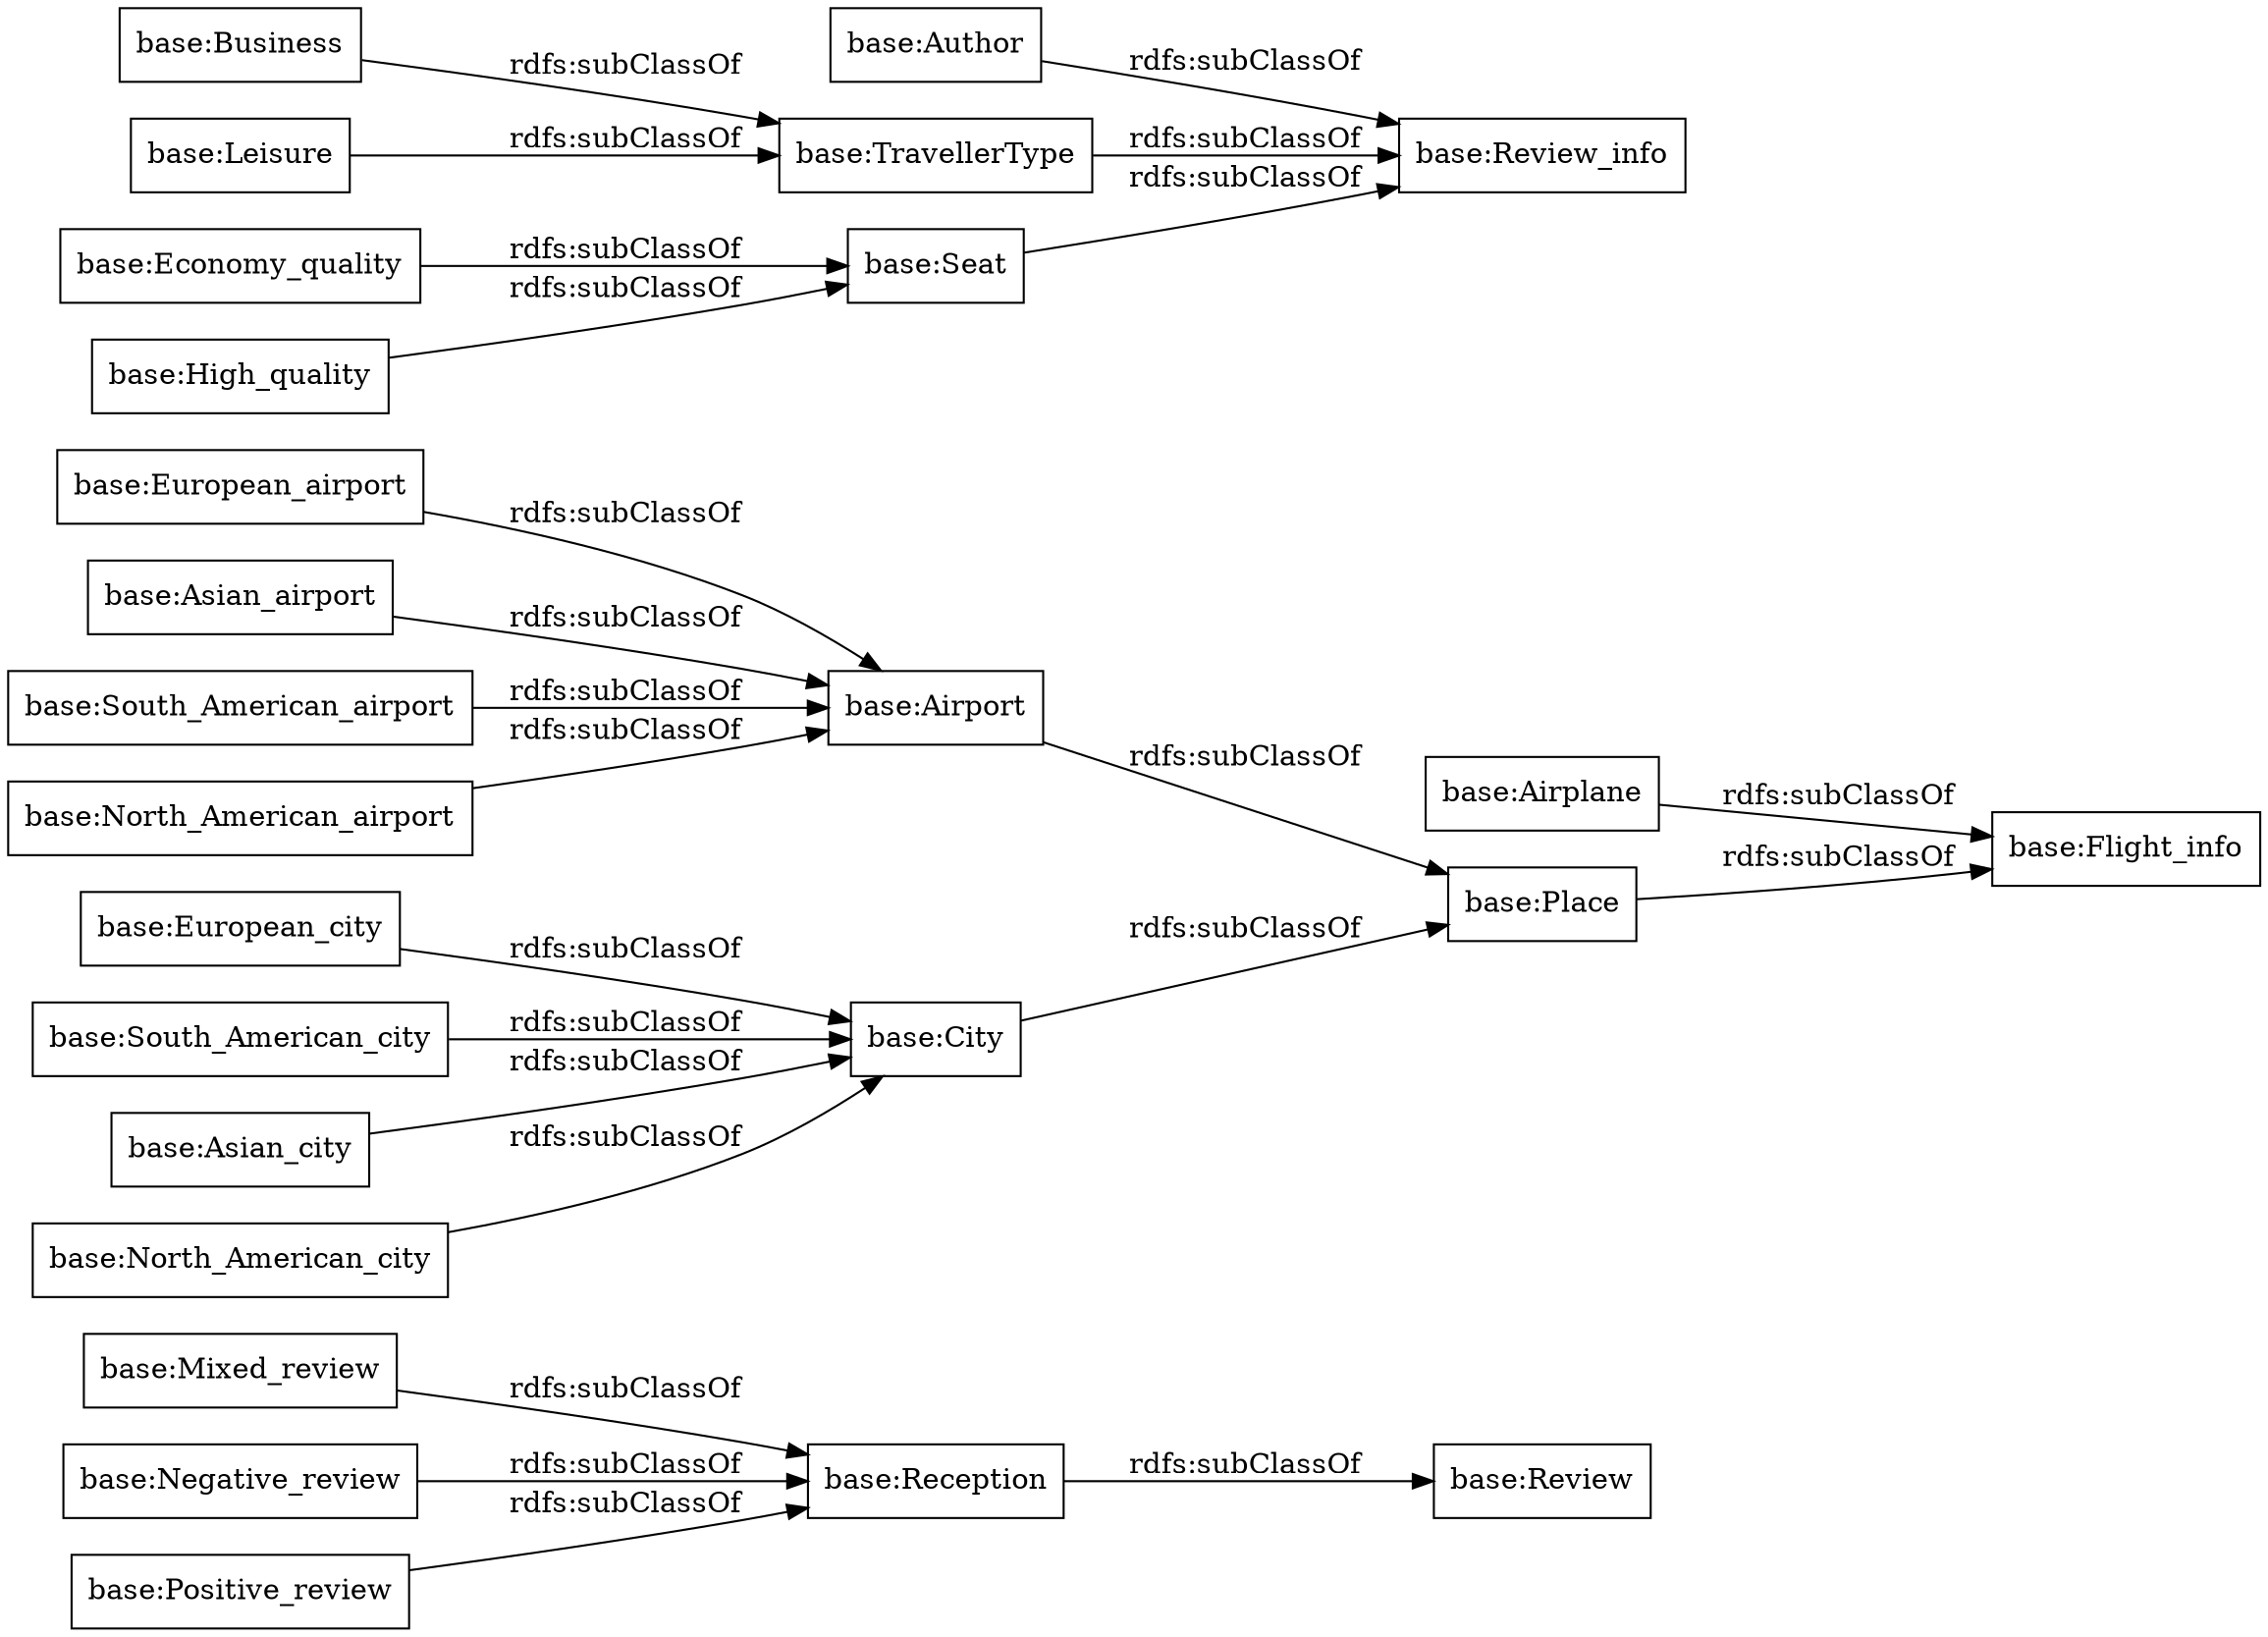 digraph ar2dtool_diagram { 
rankdir=LR;
size="1000"
node [shape = rectangle, color="black"]; "base:Mixed_review" "base:Airplane" "base:European_airport" "base:Flight_info" "base:Seat" "base:Business" "base:Economy_quality" "base:Asian_airport" "base:Review" "base:Airport" "base:South_American_airport" "base:European_city" "base:Negative_review" "base:Author" "base:High_quality" "base:South_American_city" "base:Positive_review" "base:Asian_city" "base:City" "base:North_American_city" "base:Place" "base:Leisure" "base:North_American_airport" "base:Reception" "base:TravellerType" "base:Review_info" ; /*classes style*/
	"base:Business" -> "base:TravellerType" [ label = "rdfs:subClassOf" ];
	"base:European_airport" -> "base:Airport" [ label = "rdfs:subClassOf" ];
	"base:Leisure" -> "base:TravellerType" [ label = "rdfs:subClassOf" ];
	"base:Author" -> "base:Review_info" [ label = "rdfs:subClassOf" ];
	"base:European_city" -> "base:City" [ label = "rdfs:subClassOf" ];
	"base:North_American_city" -> "base:City" [ label = "rdfs:subClassOf" ];
	"base:Airport" -> "base:Place" [ label = "rdfs:subClassOf" ];
	"base:Positive_review" -> "base:Reception" [ label = "rdfs:subClassOf" ];
	"base:South_American_city" -> "base:City" [ label = "rdfs:subClassOf" ];
	"base:High_quality" -> "base:Seat" [ label = "rdfs:subClassOf" ];
	"base:Seat" -> "base:Review_info" [ label = "rdfs:subClassOf" ];
	"base:City" -> "base:Place" [ label = "rdfs:subClassOf" ];
	"base:Reception" -> "base:Review" [ label = "rdfs:subClassOf" ];
	"base:Asian_airport" -> "base:Airport" [ label = "rdfs:subClassOf" ];
	"base:Economy_quality" -> "base:Seat" [ label = "rdfs:subClassOf" ];
	"base:Mixed_review" -> "base:Reception" [ label = "rdfs:subClassOf" ];
	"base:Negative_review" -> "base:Reception" [ label = "rdfs:subClassOf" ];
	"base:Airplane" -> "base:Flight_info" [ label = "rdfs:subClassOf" ];
	"base:Place" -> "base:Flight_info" [ label = "rdfs:subClassOf" ];
	"base:South_American_airport" -> "base:Airport" [ label = "rdfs:subClassOf" ];
	"base:Asian_city" -> "base:City" [ label = "rdfs:subClassOf" ];
	"base:North_American_airport" -> "base:Airport" [ label = "rdfs:subClassOf" ];
	"base:TravellerType" -> "base:Review_info" [ label = "rdfs:subClassOf" ];

}
